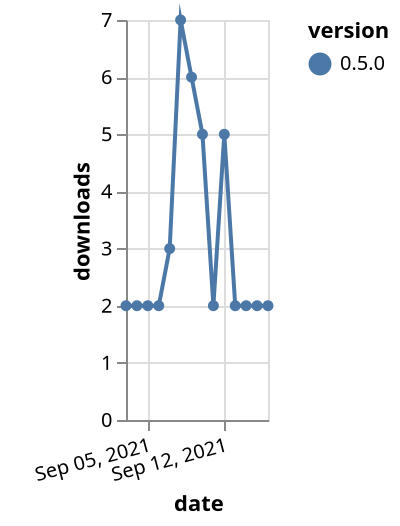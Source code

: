 {"$schema": "https://vega.github.io/schema/vega-lite/v5.json", "description": "A simple bar chart with embedded data.", "data": {"values": [{"date": "2021-09-03", "total": 3784, "delta": 2, "version": "0.5.0"}, {"date": "2021-09-04", "total": 3786, "delta": 2, "version": "0.5.0"}, {"date": "2021-09-05", "total": 3788, "delta": 2, "version": "0.5.0"}, {"date": "2021-09-06", "total": 3790, "delta": 2, "version": "0.5.0"}, {"date": "2021-09-07", "total": 3793, "delta": 3, "version": "0.5.0"}, {"date": "2021-09-08", "total": 3800, "delta": 7, "version": "0.5.0"}, {"date": "2021-09-09", "total": 3806, "delta": 6, "version": "0.5.0"}, {"date": "2021-09-10", "total": 3811, "delta": 5, "version": "0.5.0"}, {"date": "2021-09-11", "total": 3813, "delta": 2, "version": "0.5.0"}, {"date": "2021-09-12", "total": 3818, "delta": 5, "version": "0.5.0"}, {"date": "2021-09-13", "total": 3820, "delta": 2, "version": "0.5.0"}, {"date": "2021-09-14", "total": 3822, "delta": 2, "version": "0.5.0"}, {"date": "2021-09-15", "total": 3824, "delta": 2, "version": "0.5.0"}, {"date": "2021-09-16", "total": 3826, "delta": 2, "version": "0.5.0"}]}, "width": "container", "mark": {"type": "line", "point": {"filled": true}}, "encoding": {"x": {"field": "date", "type": "temporal", "timeUnit": "yearmonthdate", "title": "date", "axis": {"labelAngle": -15}}, "y": {"field": "delta", "type": "quantitative", "title": "downloads"}, "color": {"field": "version", "type": "nominal"}, "tooltip": {"field": "delta"}}}